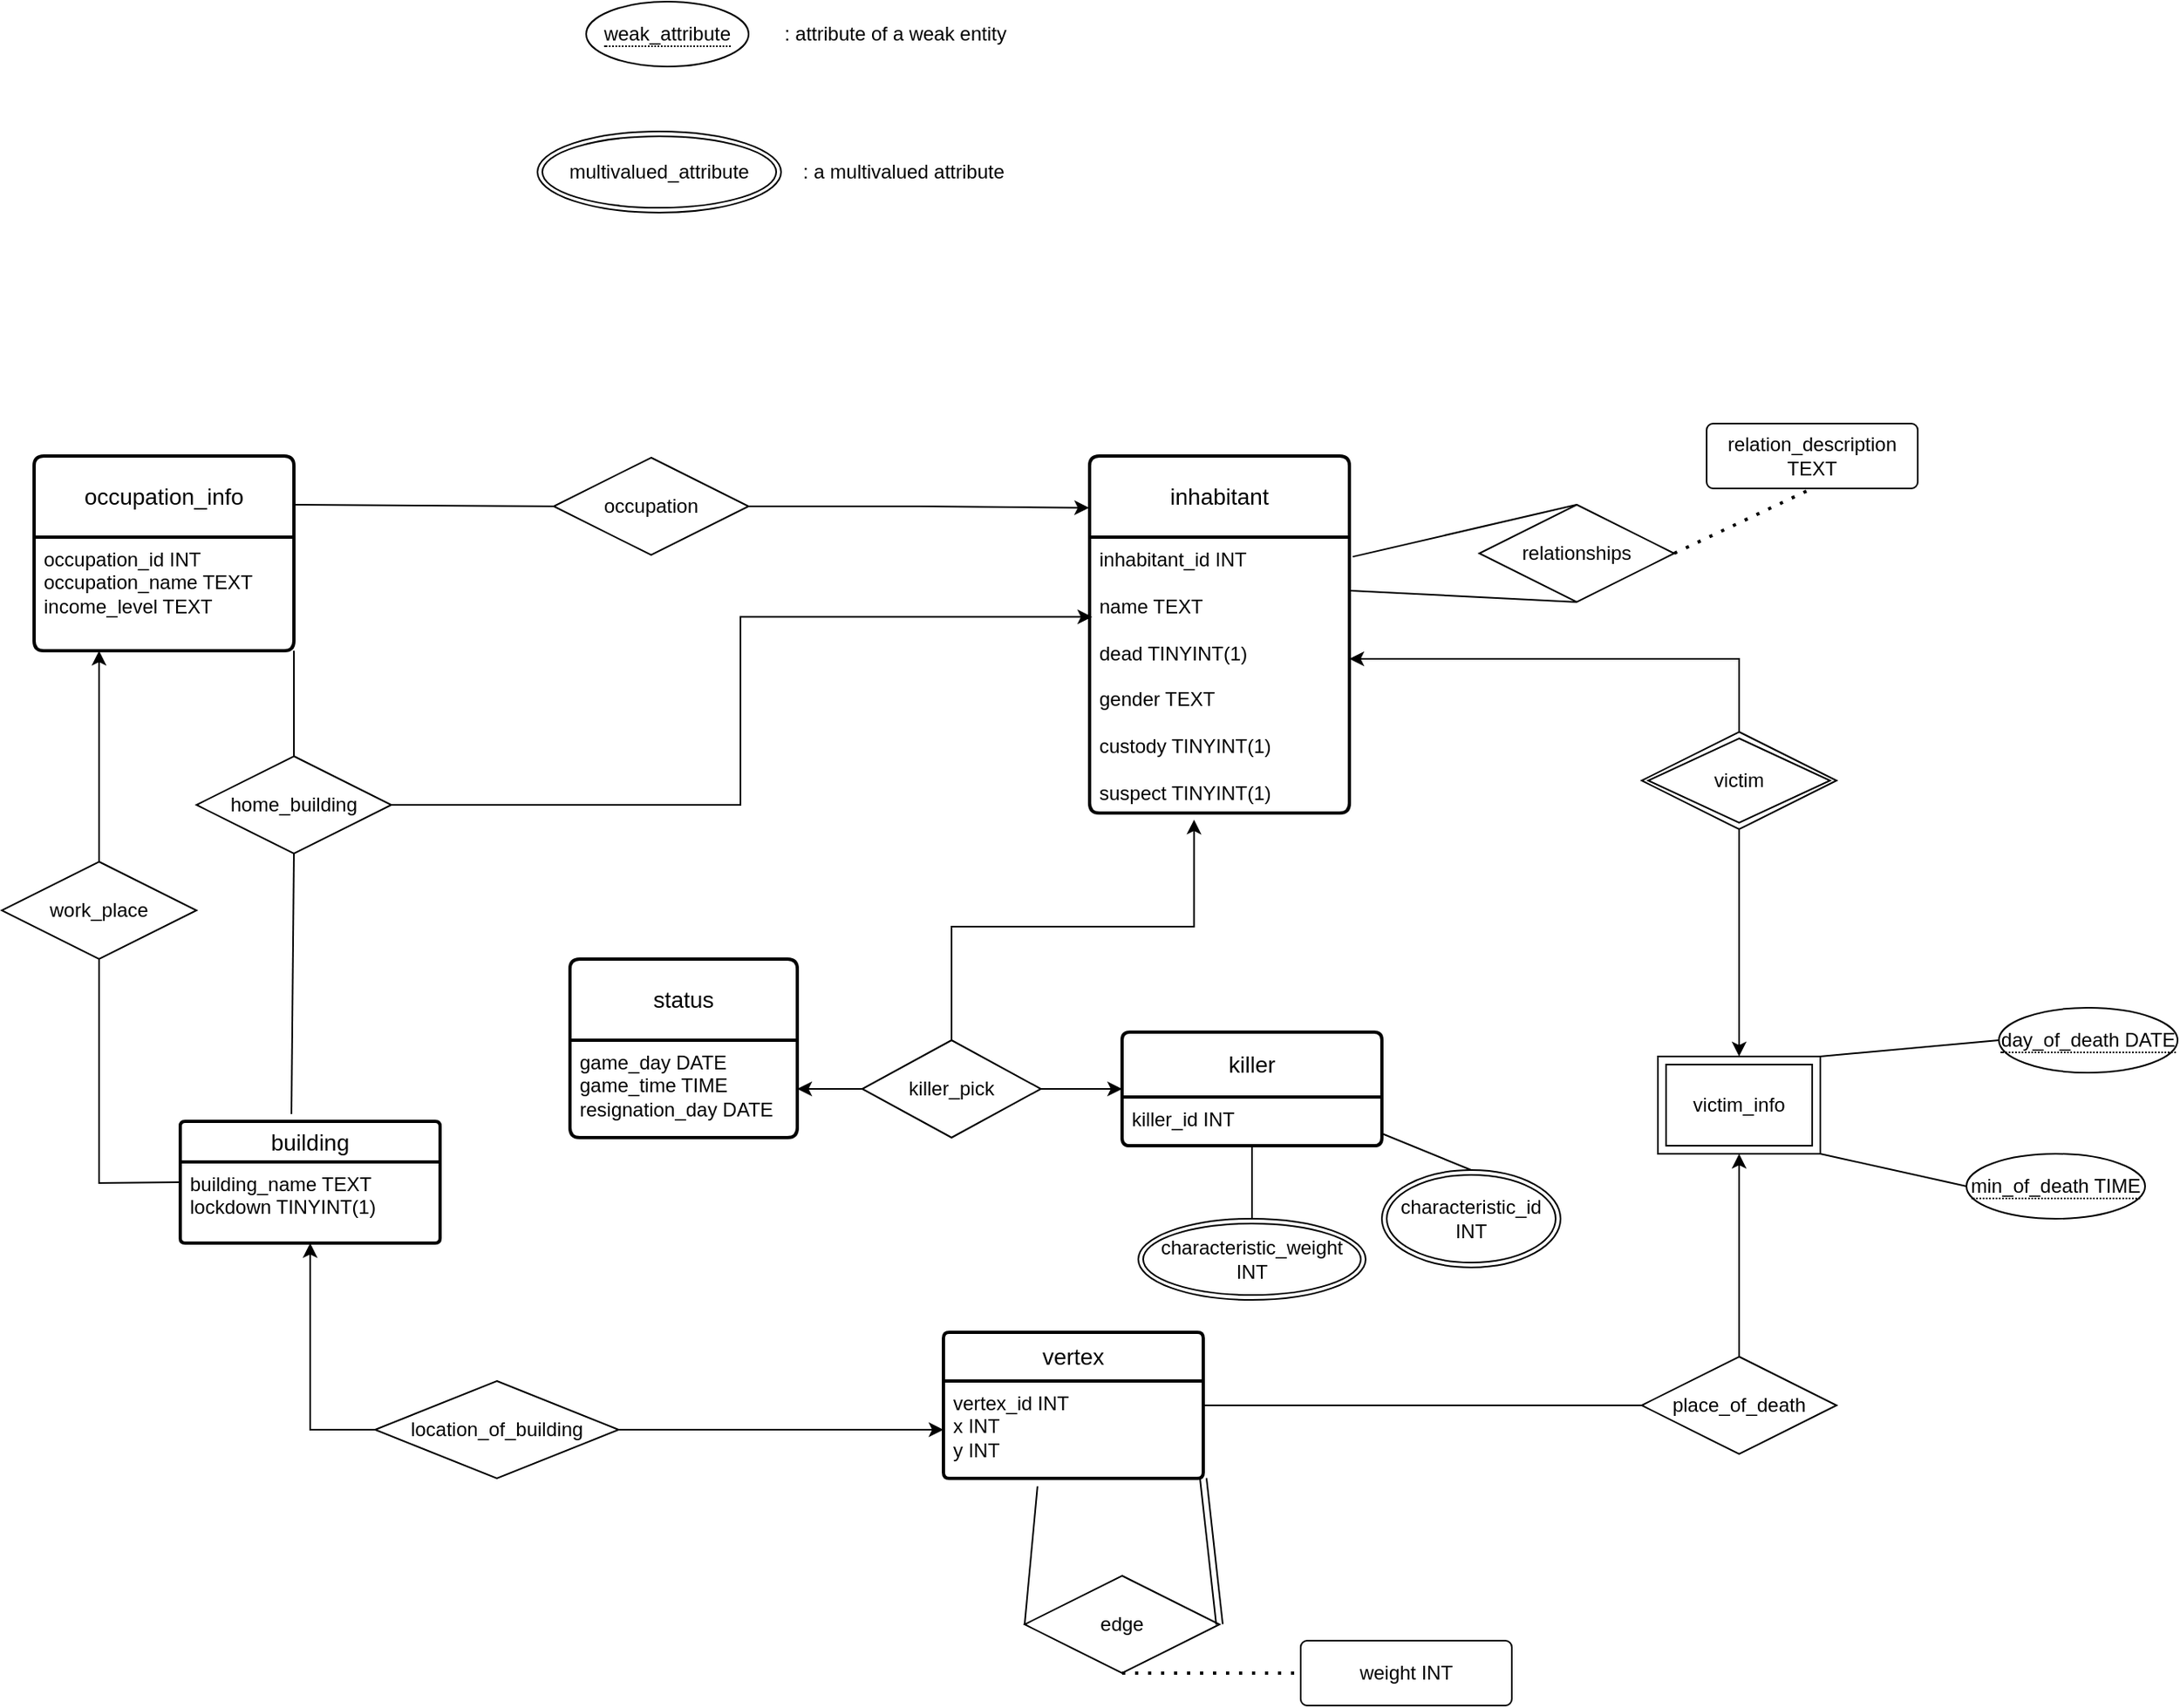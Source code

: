 <mxfile version="22.1.4" type="github">
  <diagram id="R2lEEEUBdFMjLlhIrx00" name="Page-1">
    <mxGraphModel dx="1406" dy="900" grid="1" gridSize="10" guides="1" tooltips="1" connect="1" arrows="1" fold="1" page="1" pageScale="1" pageWidth="1654" pageHeight="1169" math="0" shadow="0" extFonts="Permanent Marker^https://fonts.googleapis.com/css?family=Permanent+Marker">
      <root>
        <mxCell id="0" />
        <mxCell id="1" parent="0" />
        <mxCell id="cdsCty-ngPJyCLLbnnnI-5" value="relationships" style="shape=rhombus;perimeter=rhombusPerimeter;whiteSpace=wrap;html=1;align=center;" parent="1" vertex="1">
          <mxGeometry x="1010" y="400" width="120" height="60" as="geometry" />
        </mxCell>
        <mxCell id="cdsCty-ngPJyCLLbnnnI-15" value="relation_description TEXT" style="rounded=1;arcSize=10;whiteSpace=wrap;html=1;align=center;" parent="1" vertex="1">
          <mxGeometry x="1150" y="350" width="130" height="40" as="geometry" />
        </mxCell>
        <mxCell id="cdsCty-ngPJyCLLbnnnI-17" value="" style="endArrow=none;dashed=1;html=1;dashPattern=1 3;strokeWidth=2;rounded=0;entryX=0.5;entryY=1;entryDx=0;entryDy=0;exitX=1;exitY=0.5;exitDx=0;exitDy=0;" parent="1" source="cdsCty-ngPJyCLLbnnnI-5" target="cdsCty-ngPJyCLLbnnnI-15" edge="1">
          <mxGeometry width="50" height="50" relative="1" as="geometry">
            <mxPoint x="700" y="575" as="sourcePoint" />
            <mxPoint x="750" y="525" as="targetPoint" />
          </mxGeometry>
        </mxCell>
        <mxCell id="cdsCty-ngPJyCLLbnnnI-18" value="victim_info" style="shape=ext;margin=3;double=1;whiteSpace=wrap;html=1;align=center;container=1;dropTarget=0;snapToPoint=0;backgroundOutline=0;metaEdit=0;moveCells=0;treeMoving=0;" parent="1" vertex="1">
          <mxGeometry x="1120" y="740" width="100" height="60" as="geometry" />
        </mxCell>
        <mxCell id="cdsCty-ngPJyCLLbnnnI-19" value="inhabitant" style="swimlane;childLayout=stackLayout;horizontal=1;startSize=50;horizontalStack=0;rounded=1;fontSize=14;fontStyle=0;strokeWidth=2;resizeParent=0;resizeLast=1;shadow=0;dashed=0;align=center;arcSize=4;whiteSpace=wrap;html=1;container=1;swimlaneBody=1;" parent="1" vertex="1">
          <mxGeometry x="770" y="370" width="160" height="220" as="geometry">
            <mxRectangle x="210" y="400" width="100" height="50" as="alternateBounds" />
          </mxGeometry>
        </mxCell>
        <mxCell id="cdsCty-ngPJyCLLbnnnI-20" value="inhabitant_id INT&lt;br&gt;&lt;br&gt;name TEXT&lt;br&gt;&lt;br style=&quot;border-color: var(--border-color); padding: 0px; margin: 0px;&quot;&gt;dead TINYINT(1)&lt;br&gt;&lt;br style=&quot;border-color: var(--border-color); padding: 0px; margin: 0px;&quot;&gt;gender TEXT&lt;br&gt;&lt;br style=&quot;border-color: var(--border-color); padding: 0px; margin: 0px;&quot;&gt;custody TINYINT(1)&lt;br&gt;&lt;br&gt;suspect TINYINT(1)" style="align=left;strokeColor=none;fillColor=none;spacingLeft=4;fontSize=12;verticalAlign=top;resizable=0;rotatable=0;part=1;html=1;" parent="cdsCty-ngPJyCLLbnnnI-19" vertex="1">
          <mxGeometry y="50" width="160" height="170" as="geometry" />
        </mxCell>
        <mxCell id="TqhwZRV8JNRU5DN2LlRJ-2" value="&lt;span style=&quot;border-bottom: 1px dotted&quot;&gt;day_of_death DATE&lt;/span&gt;" style="ellipse;whiteSpace=wrap;html=1;align=center;" parent="1" vertex="1">
          <mxGeometry x="1330" y="710" width="110" height="40" as="geometry" />
        </mxCell>
        <mxCell id="TqhwZRV8JNRU5DN2LlRJ-4" value="" style="endArrow=none;html=1;rounded=0;entryX=0;entryY=0.5;entryDx=0;entryDy=0;exitX=1;exitY=0;exitDx=0;exitDy=0;" parent="1" source="cdsCty-ngPJyCLLbnnnI-18" target="TqhwZRV8JNRU5DN2LlRJ-2" edge="1">
          <mxGeometry relative="1" as="geometry">
            <mxPoint x="340" y="540" as="sourcePoint" />
            <mxPoint x="500" y="540" as="targetPoint" />
          </mxGeometry>
        </mxCell>
        <mxCell id="TqhwZRV8JNRU5DN2LlRJ-5" value="&lt;span style=&quot;border-bottom: 1px dotted&quot;&gt;min_of_death TIME&lt;/span&gt;" style="ellipse;whiteSpace=wrap;html=1;align=center;" parent="1" vertex="1">
          <mxGeometry x="1310" y="800" width="110" height="40" as="geometry" />
        </mxCell>
        <mxCell id="TqhwZRV8JNRU5DN2LlRJ-6" value="" style="endArrow=none;html=1;rounded=0;entryX=0;entryY=0.5;entryDx=0;entryDy=0;exitX=1;exitY=1;exitDx=0;exitDy=0;" parent="1" source="cdsCty-ngPJyCLLbnnnI-18" target="TqhwZRV8JNRU5DN2LlRJ-5" edge="1">
          <mxGeometry relative="1" as="geometry">
            <mxPoint x="340" y="540" as="sourcePoint" />
            <mxPoint x="500" y="540" as="targetPoint" />
            <Array as="points" />
          </mxGeometry>
        </mxCell>
        <mxCell id="TqhwZRV8JNRU5DN2LlRJ-23" style="edgeStyle=orthogonalEdgeStyle;rounded=0;orthogonalLoop=1;jettySize=auto;html=1;exitX=0.5;exitY=1;exitDx=0;exitDy=0;entryX=0.5;entryY=0;entryDx=0;entryDy=0;" parent="1" source="TqhwZRV8JNRU5DN2LlRJ-7" target="cdsCty-ngPJyCLLbnnnI-18" edge="1">
          <mxGeometry relative="1" as="geometry" />
        </mxCell>
        <mxCell id="TqhwZRV8JNRU5DN2LlRJ-7" value="victim" style="shape=rhombus;double=1;perimeter=rhombusPerimeter;whiteSpace=wrap;html=1;align=center;" parent="1" vertex="1">
          <mxGeometry x="1110" y="540" width="120" height="60" as="geometry" />
        </mxCell>
        <mxCell id="TqhwZRV8JNRU5DN2LlRJ-13" value="vertex" style="swimlane;childLayout=stackLayout;horizontal=1;startSize=30;horizontalStack=0;rounded=1;fontSize=14;fontStyle=0;strokeWidth=2;resizeParent=0;resizeLast=1;shadow=0;dashed=0;align=center;arcSize=4;whiteSpace=wrap;html=1;" parent="1" vertex="1">
          <mxGeometry x="680" y="910" width="160" height="90" as="geometry" />
        </mxCell>
        <mxCell id="TqhwZRV8JNRU5DN2LlRJ-14" value="vertex_id INT&lt;br&gt;x INT&lt;br&gt;y INT" style="align=left;strokeColor=none;fillColor=none;spacingLeft=4;fontSize=12;verticalAlign=top;resizable=0;rotatable=0;part=1;html=1;" parent="TqhwZRV8JNRU5DN2LlRJ-13" vertex="1">
          <mxGeometry y="30" width="160" height="60" as="geometry" />
        </mxCell>
        <mxCell id="TqhwZRV8JNRU5DN2LlRJ-24" style="edgeStyle=orthogonalEdgeStyle;rounded=0;orthogonalLoop=1;jettySize=auto;html=1;exitX=0.5;exitY=0;exitDx=0;exitDy=0;entryX=0.5;entryY=1;entryDx=0;entryDy=0;" parent="1" source="TqhwZRV8JNRU5DN2LlRJ-15" target="cdsCty-ngPJyCLLbnnnI-18" edge="1">
          <mxGeometry relative="1" as="geometry" />
        </mxCell>
        <mxCell id="TqhwZRV8JNRU5DN2LlRJ-15" value="place_of_death" style="shape=rhombus;perimeter=rhombusPerimeter;whiteSpace=wrap;html=1;align=center;" parent="1" vertex="1">
          <mxGeometry x="1110" y="925" width="120" height="60" as="geometry" />
        </mxCell>
        <mxCell id="TqhwZRV8JNRU5DN2LlRJ-20" value="" style="endArrow=none;html=1;rounded=0;entryX=0.5;entryY=0;entryDx=0;entryDy=0;exitX=1.013;exitY=0.071;exitDx=0;exitDy=0;exitPerimeter=0;" parent="1" source="cdsCty-ngPJyCLLbnnnI-20" target="cdsCty-ngPJyCLLbnnnI-5" edge="1">
          <mxGeometry relative="1" as="geometry">
            <mxPoint x="350" y="680" as="sourcePoint" />
            <mxPoint x="510" y="680" as="targetPoint" />
          </mxGeometry>
        </mxCell>
        <mxCell id="TqhwZRV8JNRU5DN2LlRJ-21" value="" style="endArrow=none;html=1;rounded=0;entryX=0.5;entryY=1;entryDx=0;entryDy=0;exitX=1.006;exitY=0.194;exitDx=0;exitDy=0;exitPerimeter=0;" parent="1" source="cdsCty-ngPJyCLLbnnnI-20" target="cdsCty-ngPJyCLLbnnnI-5" edge="1">
          <mxGeometry relative="1" as="geometry">
            <mxPoint x="350" y="680" as="sourcePoint" />
            <mxPoint x="510" y="680" as="targetPoint" />
          </mxGeometry>
        </mxCell>
        <mxCell id="TqhwZRV8JNRU5DN2LlRJ-22" style="edgeStyle=orthogonalEdgeStyle;rounded=0;orthogonalLoop=1;jettySize=auto;html=1;exitX=0.5;exitY=0;exitDx=0;exitDy=0;entryX=1;entryY=0.441;entryDx=0;entryDy=0;entryPerimeter=0;" parent="1" source="TqhwZRV8JNRU5DN2LlRJ-7" target="cdsCty-ngPJyCLLbnnnI-20" edge="1">
          <mxGeometry relative="1" as="geometry" />
        </mxCell>
        <mxCell id="TqhwZRV8JNRU5DN2LlRJ-25" value="" style="endArrow=none;html=1;rounded=0;entryX=0;entryY=0.5;entryDx=0;entryDy=0;exitX=1;exitY=0.5;exitDx=0;exitDy=0;" parent="1" source="TqhwZRV8JNRU5DN2LlRJ-13" target="TqhwZRV8JNRU5DN2LlRJ-15" edge="1">
          <mxGeometry relative="1" as="geometry">
            <mxPoint x="350" y="680" as="sourcePoint" />
            <mxPoint x="510" y="680" as="targetPoint" />
          </mxGeometry>
        </mxCell>
        <mxCell id="TqhwZRV8JNRU5DN2LlRJ-26" value="edge" style="shape=rhombus;perimeter=rhombusPerimeter;whiteSpace=wrap;html=1;align=center;" parent="1" vertex="1">
          <mxGeometry x="730" y="1060" width="120" height="60" as="geometry" />
        </mxCell>
        <mxCell id="TqhwZRV8JNRU5DN2LlRJ-28" value="" style="shape=link;html=1;rounded=0;entryX=1;entryY=0.5;entryDx=0;entryDy=0;exitX=1;exitY=1;exitDx=0;exitDy=0;" parent="1" source="TqhwZRV8JNRU5DN2LlRJ-14" target="TqhwZRV8JNRU5DN2LlRJ-26" edge="1">
          <mxGeometry relative="1" as="geometry">
            <mxPoint x="460" y="860" as="sourcePoint" />
            <mxPoint x="620" y="860" as="targetPoint" />
          </mxGeometry>
        </mxCell>
        <mxCell id="TqhwZRV8JNRU5DN2LlRJ-29" value="" style="resizable=0;html=1;whiteSpace=wrap;align=right;verticalAlign=bottom;" parent="TqhwZRV8JNRU5DN2LlRJ-28" connectable="0" vertex="1">
          <mxGeometry x="1" relative="1" as="geometry" />
        </mxCell>
        <mxCell id="TqhwZRV8JNRU5DN2LlRJ-30" value="" style="endArrow=none;html=1;rounded=0;entryX=0;entryY=0.5;entryDx=0;entryDy=0;exitX=0.362;exitY=1.081;exitDx=0;exitDy=0;exitPerimeter=0;" parent="1" source="TqhwZRV8JNRU5DN2LlRJ-14" target="TqhwZRV8JNRU5DN2LlRJ-26" edge="1">
          <mxGeometry relative="1" as="geometry">
            <mxPoint x="350" y="680" as="sourcePoint" />
            <mxPoint x="510" y="680" as="targetPoint" />
          </mxGeometry>
        </mxCell>
        <mxCell id="TqhwZRV8JNRU5DN2LlRJ-31" value="building" style="swimlane;childLayout=stackLayout;horizontal=1;startSize=25;horizontalStack=0;rounded=1;fontSize=14;fontStyle=0;strokeWidth=2;resizeParent=0;resizeLast=1;shadow=0;dashed=0;align=center;arcSize=4;whiteSpace=wrap;html=1;" parent="1" vertex="1">
          <mxGeometry x="210" y="780" width="160" height="75" as="geometry" />
        </mxCell>
        <mxCell id="TqhwZRV8JNRU5DN2LlRJ-32" value="building_name TEXT&lt;br&gt;lockdown TINYINT(1)" style="align=left;strokeColor=none;fillColor=none;spacingLeft=4;fontSize=12;verticalAlign=top;resizable=0;rotatable=0;part=1;html=1;" parent="TqhwZRV8JNRU5DN2LlRJ-31" vertex="1">
          <mxGeometry y="25" width="160" height="50" as="geometry" />
        </mxCell>
        <mxCell id="QabyjfvCJ1Uz-o_jZM9u-1" style="edgeStyle=orthogonalEdgeStyle;rounded=0;orthogonalLoop=1;jettySize=auto;html=1;exitX=0;exitY=0.5;exitDx=0;exitDy=0;entryX=0.5;entryY=1;entryDx=0;entryDy=0;" parent="1" source="-PaE_k066LT1cp-F2kjS-1" target="TqhwZRV8JNRU5DN2LlRJ-32" edge="1">
          <mxGeometry relative="1" as="geometry" />
        </mxCell>
        <mxCell id="QabyjfvCJ1Uz-o_jZM9u-2" style="edgeStyle=orthogonalEdgeStyle;rounded=0;orthogonalLoop=1;jettySize=auto;html=1;entryX=0;entryY=0.5;entryDx=0;entryDy=0;" parent="1" source="-PaE_k066LT1cp-F2kjS-1" target="TqhwZRV8JNRU5DN2LlRJ-14" edge="1">
          <mxGeometry relative="1" as="geometry" />
        </mxCell>
        <mxCell id="-PaE_k066LT1cp-F2kjS-1" value="location_of_building" style="shape=rhombus;perimeter=rhombusPerimeter;whiteSpace=wrap;html=1;align=center;" parent="1" vertex="1">
          <mxGeometry x="330" y="940" width="150" height="60" as="geometry" />
        </mxCell>
        <mxCell id="-PaE_k066LT1cp-F2kjS-4" value="home_building" style="shape=rhombus;perimeter=rhombusPerimeter;whiteSpace=wrap;html=1;align=center;" parent="1" vertex="1">
          <mxGeometry x="220" y="555" width="120" height="60" as="geometry" />
        </mxCell>
        <mxCell id="-PaE_k066LT1cp-F2kjS-14" value="occupation_info" style="swimlane;childLayout=stackLayout;horizontal=1;startSize=50;horizontalStack=0;rounded=1;fontSize=14;fontStyle=0;strokeWidth=2;resizeParent=0;resizeLast=1;shadow=0;dashed=0;align=center;arcSize=4;whiteSpace=wrap;html=1;" parent="1" vertex="1">
          <mxGeometry x="120" y="370" width="160" height="120" as="geometry" />
        </mxCell>
        <mxCell id="-PaE_k066LT1cp-F2kjS-15" value="occupation_id INT&lt;br&gt;occupation_name TEXT&lt;br&gt;income_level TEXT" style="align=left;strokeColor=none;fillColor=none;spacingLeft=4;fontSize=12;verticalAlign=top;resizable=0;rotatable=0;part=1;html=1;" parent="-PaE_k066LT1cp-F2kjS-14" vertex="1">
          <mxGeometry y="50" width="160" height="70" as="geometry" />
        </mxCell>
        <mxCell id="-PaE_k066LT1cp-F2kjS-20" style="edgeStyle=orthogonalEdgeStyle;rounded=0;orthogonalLoop=1;jettySize=auto;html=1;exitX=0.5;exitY=0;exitDx=0;exitDy=0;entryX=0.25;entryY=1;entryDx=0;entryDy=0;" parent="1" source="-PaE_k066LT1cp-F2kjS-19" target="-PaE_k066LT1cp-F2kjS-15" edge="1">
          <mxGeometry relative="1" as="geometry" />
        </mxCell>
        <mxCell id="-PaE_k066LT1cp-F2kjS-19" value="work_place" style="shape=rhombus;perimeter=rhombusPerimeter;whiteSpace=wrap;html=1;align=center;" parent="1" vertex="1">
          <mxGeometry x="100" y="620" width="120" height="60" as="geometry" />
        </mxCell>
        <mxCell id="-PaE_k066LT1cp-F2kjS-21" value="" style="endArrow=none;html=1;rounded=0;entryX=0;entryY=0.25;entryDx=0;entryDy=0;exitX=0.5;exitY=1;exitDx=0;exitDy=0;" parent="1" source="-PaE_k066LT1cp-F2kjS-19" target="TqhwZRV8JNRU5DN2LlRJ-32" edge="1">
          <mxGeometry relative="1" as="geometry">
            <mxPoint x="430" y="710" as="sourcePoint" />
            <mxPoint x="590" y="710" as="targetPoint" />
            <Array as="points">
              <mxPoint x="160" y="818" />
            </Array>
          </mxGeometry>
        </mxCell>
        <mxCell id="-PaE_k066LT1cp-F2kjS-22" value="occupation" style="shape=rhombus;perimeter=rhombusPerimeter;whiteSpace=wrap;html=1;align=center;" parent="1" vertex="1">
          <mxGeometry x="440" y="371" width="120" height="60" as="geometry" />
        </mxCell>
        <mxCell id="-PaE_k066LT1cp-F2kjS-23" style="edgeStyle=orthogonalEdgeStyle;rounded=0;orthogonalLoop=1;jettySize=auto;html=1;exitX=1;exitY=0.5;exitDx=0;exitDy=0;entryX=-0.002;entryY=0.145;entryDx=0;entryDy=0;entryPerimeter=0;" parent="1" source="-PaE_k066LT1cp-F2kjS-22" target="cdsCty-ngPJyCLLbnnnI-19" edge="1">
          <mxGeometry relative="1" as="geometry" />
        </mxCell>
        <mxCell id="-PaE_k066LT1cp-F2kjS-24" value="" style="endArrow=none;html=1;rounded=0;entryX=0;entryY=0.5;entryDx=0;entryDy=0;exitX=1;exitY=0.25;exitDx=0;exitDy=0;" parent="1" source="-PaE_k066LT1cp-F2kjS-14" target="-PaE_k066LT1cp-F2kjS-22" edge="1">
          <mxGeometry relative="1" as="geometry">
            <mxPoint x="430" y="710" as="sourcePoint" />
            <mxPoint x="590" y="710" as="targetPoint" />
          </mxGeometry>
        </mxCell>
        <mxCell id="-PaE_k066LT1cp-F2kjS-25" value="status" style="swimlane;childLayout=stackLayout;horizontal=1;startSize=50;horizontalStack=0;rounded=1;fontSize=14;fontStyle=0;strokeWidth=2;resizeParent=0;resizeLast=1;shadow=0;dashed=0;align=center;arcSize=4;whiteSpace=wrap;html=1;" parent="1" vertex="1">
          <mxGeometry x="450" y="680" width="140" height="110" as="geometry" />
        </mxCell>
        <mxCell id="-PaE_k066LT1cp-F2kjS-26" value="game_day DATE&lt;br&gt;game_time TIME&lt;br&gt;resignation_day DATE" style="align=left;strokeColor=none;fillColor=none;spacingLeft=4;fontSize=12;verticalAlign=top;resizable=0;rotatable=0;part=1;html=1;" parent="-PaE_k066LT1cp-F2kjS-25" vertex="1">
          <mxGeometry y="50" width="140" height="60" as="geometry" />
        </mxCell>
        <mxCell id="-PaE_k066LT1cp-F2kjS-27" value="killer" style="swimlane;childLayout=stackLayout;horizontal=1;startSize=40;horizontalStack=0;rounded=1;fontSize=14;fontStyle=0;strokeWidth=2;resizeParent=0;resizeLast=1;shadow=0;dashed=0;align=center;arcSize=4;whiteSpace=wrap;html=1;" parent="1" vertex="1">
          <mxGeometry x="790" y="725" width="160" height="70" as="geometry" />
        </mxCell>
        <mxCell id="-PaE_k066LT1cp-F2kjS-28" value="killer_id INT" style="align=left;strokeColor=none;fillColor=none;spacingLeft=4;fontSize=12;verticalAlign=top;resizable=0;rotatable=0;part=1;html=1;" parent="-PaE_k066LT1cp-F2kjS-27" vertex="1">
          <mxGeometry y="40" width="160" height="30" as="geometry" />
        </mxCell>
        <mxCell id="-PaE_k066LT1cp-F2kjS-29" value="characteristic_id INT" style="ellipse;shape=doubleEllipse;margin=3;whiteSpace=wrap;html=1;align=center;" parent="1" vertex="1">
          <mxGeometry x="950" y="810" width="110" height="60" as="geometry" />
        </mxCell>
        <mxCell id="-PaE_k066LT1cp-F2kjS-30" value="characteristic_weight&lt;br&gt;INT" style="ellipse;shape=doubleEllipse;margin=3;whiteSpace=wrap;html=1;align=center;" parent="1" vertex="1">
          <mxGeometry x="800" y="840" width="140" height="50" as="geometry" />
        </mxCell>
        <mxCell id="-PaE_k066LT1cp-F2kjS-33" value="" style="endArrow=none;html=1;rounded=0;entryX=0.5;entryY=1;entryDx=0;entryDy=0;exitX=0.5;exitY=0;exitDx=0;exitDy=0;" parent="1" source="-PaE_k066LT1cp-F2kjS-30" target="-PaE_k066LT1cp-F2kjS-28" edge="1">
          <mxGeometry relative="1" as="geometry">
            <mxPoint x="690" y="810" as="sourcePoint" />
            <mxPoint x="850" y="810" as="targetPoint" />
          </mxGeometry>
        </mxCell>
        <mxCell id="-PaE_k066LT1cp-F2kjS-34" value="" style="endArrow=none;html=1;rounded=0;entryX=0.5;entryY=0;entryDx=0;entryDy=0;exitX=1;exitY=0.75;exitDx=0;exitDy=0;" parent="1" source="-PaE_k066LT1cp-F2kjS-28" target="-PaE_k066LT1cp-F2kjS-29" edge="1">
          <mxGeometry relative="1" as="geometry">
            <mxPoint x="690" y="810" as="sourcePoint" />
            <mxPoint x="850" y="810" as="targetPoint" />
          </mxGeometry>
        </mxCell>
        <mxCell id="-PaE_k066LT1cp-F2kjS-37" style="edgeStyle=orthogonalEdgeStyle;rounded=0;orthogonalLoop=1;jettySize=auto;html=1;exitX=0;exitY=0.5;exitDx=0;exitDy=0;entryX=1;entryY=0.5;entryDx=0;entryDy=0;" parent="1" source="-PaE_k066LT1cp-F2kjS-35" target="-PaE_k066LT1cp-F2kjS-26" edge="1">
          <mxGeometry relative="1" as="geometry" />
        </mxCell>
        <mxCell id="-PaE_k066LT1cp-F2kjS-38" style="edgeStyle=orthogonalEdgeStyle;rounded=0;orthogonalLoop=1;jettySize=auto;html=1;entryX=0;entryY=0.5;entryDx=0;entryDy=0;" parent="1" source="-PaE_k066LT1cp-F2kjS-35" target="-PaE_k066LT1cp-F2kjS-27" edge="1">
          <mxGeometry relative="1" as="geometry" />
        </mxCell>
        <mxCell id="-PaE_k066LT1cp-F2kjS-35" value="killer_pick" style="shape=rhombus;perimeter=rhombusPerimeter;whiteSpace=wrap;html=1;align=center;" parent="1" vertex="1">
          <mxGeometry x="630" y="730" width="110" height="60" as="geometry" />
        </mxCell>
        <mxCell id="-PaE_k066LT1cp-F2kjS-40" style="edgeStyle=orthogonalEdgeStyle;rounded=0;orthogonalLoop=1;jettySize=auto;html=1;exitX=0.5;exitY=0;exitDx=0;exitDy=0;entryX=0.402;entryY=1.024;entryDx=0;entryDy=0;entryPerimeter=0;" parent="1" source="-PaE_k066LT1cp-F2kjS-35" target="cdsCty-ngPJyCLLbnnnI-20" edge="1">
          <mxGeometry relative="1" as="geometry" />
        </mxCell>
        <mxCell id="-PaE_k066LT1cp-F2kjS-41" value="&lt;span style=&quot;border-bottom: 1px dotted&quot;&gt;weak_attribute&lt;/span&gt;" style="ellipse;whiteSpace=wrap;html=1;align=center;" parent="1" vertex="1">
          <mxGeometry x="460" y="90" width="100" height="40" as="geometry" />
        </mxCell>
        <mxCell id="-PaE_k066LT1cp-F2kjS-42" value="multivalued_attribute" style="ellipse;shape=doubleEllipse;margin=3;whiteSpace=wrap;html=1;align=center;" parent="1" vertex="1">
          <mxGeometry x="430" y="170" width="150" height="50" as="geometry" />
        </mxCell>
        <mxCell id="-PaE_k066LT1cp-F2kjS-43" value=": attribute of a weak entity" style="text;html=1;align=center;verticalAlign=middle;resizable=0;points=[];autosize=1;strokeColor=none;fillColor=none;" parent="1" vertex="1">
          <mxGeometry x="570" y="95" width="160" height="30" as="geometry" />
        </mxCell>
        <mxCell id="-PaE_k066LT1cp-F2kjS-44" value=": a multivalued attribute" style="text;html=1;align=center;verticalAlign=middle;resizable=0;points=[];autosize=1;strokeColor=none;fillColor=none;" parent="1" vertex="1">
          <mxGeometry x="580" y="180" width="150" height="30" as="geometry" />
        </mxCell>
        <mxCell id="5NwabXCWE-SLFFRBzNqV-1" value="weight INT" style="rounded=1;arcSize=10;whiteSpace=wrap;html=1;align=center;" vertex="1" parent="1">
          <mxGeometry x="900" y="1100" width="130" height="40" as="geometry" />
        </mxCell>
        <mxCell id="5NwabXCWE-SLFFRBzNqV-2" value="" style="endArrow=none;dashed=1;html=1;dashPattern=1 3;strokeWidth=2;rounded=0;entryX=0;entryY=0.5;entryDx=0;entryDy=0;exitX=0.5;exitY=1;exitDx=0;exitDy=0;" edge="1" parent="1" source="TqhwZRV8JNRU5DN2LlRJ-26" target="5NwabXCWE-SLFFRBzNqV-1">
          <mxGeometry width="50" height="50" relative="1" as="geometry">
            <mxPoint x="890" y="800" as="sourcePoint" />
            <mxPoint x="940" y="750" as="targetPoint" />
          </mxGeometry>
        </mxCell>
        <mxCell id="5NwabXCWE-SLFFRBzNqV-9" style="edgeStyle=orthogonalEdgeStyle;rounded=0;orthogonalLoop=1;jettySize=auto;html=1;exitX=1;exitY=0.5;exitDx=0;exitDy=0;entryX=0.01;entryY=0.289;entryDx=0;entryDy=0;entryPerimeter=0;" edge="1" parent="1" source="-PaE_k066LT1cp-F2kjS-4" target="cdsCty-ngPJyCLLbnnnI-20">
          <mxGeometry relative="1" as="geometry" />
        </mxCell>
        <mxCell id="5NwabXCWE-SLFFRBzNqV-12" value="" style="endArrow=none;html=1;rounded=0;entryX=1;entryY=1;entryDx=0;entryDy=0;exitX=0.5;exitY=0;exitDx=0;exitDy=0;" edge="1" parent="1" source="-PaE_k066LT1cp-F2kjS-4" target="-PaE_k066LT1cp-F2kjS-15">
          <mxGeometry relative="1" as="geometry">
            <mxPoint x="228.82" y="695" as="sourcePoint" />
            <mxPoint x="228.82" y="530" as="targetPoint" />
          </mxGeometry>
        </mxCell>
        <mxCell id="5NwabXCWE-SLFFRBzNqV-13" value="" style="endArrow=none;html=1;rounded=0;entryX=0.5;entryY=1;entryDx=0;entryDy=0;exitX=0.428;exitY=-0.06;exitDx=0;exitDy=0;exitPerimeter=0;" edge="1" parent="1" source="TqhwZRV8JNRU5DN2LlRJ-31" target="-PaE_k066LT1cp-F2kjS-4">
          <mxGeometry relative="1" as="geometry">
            <mxPoint x="310" y="840" as="sourcePoint" />
            <mxPoint x="310" y="675" as="targetPoint" />
          </mxGeometry>
        </mxCell>
      </root>
    </mxGraphModel>
  </diagram>
</mxfile>
